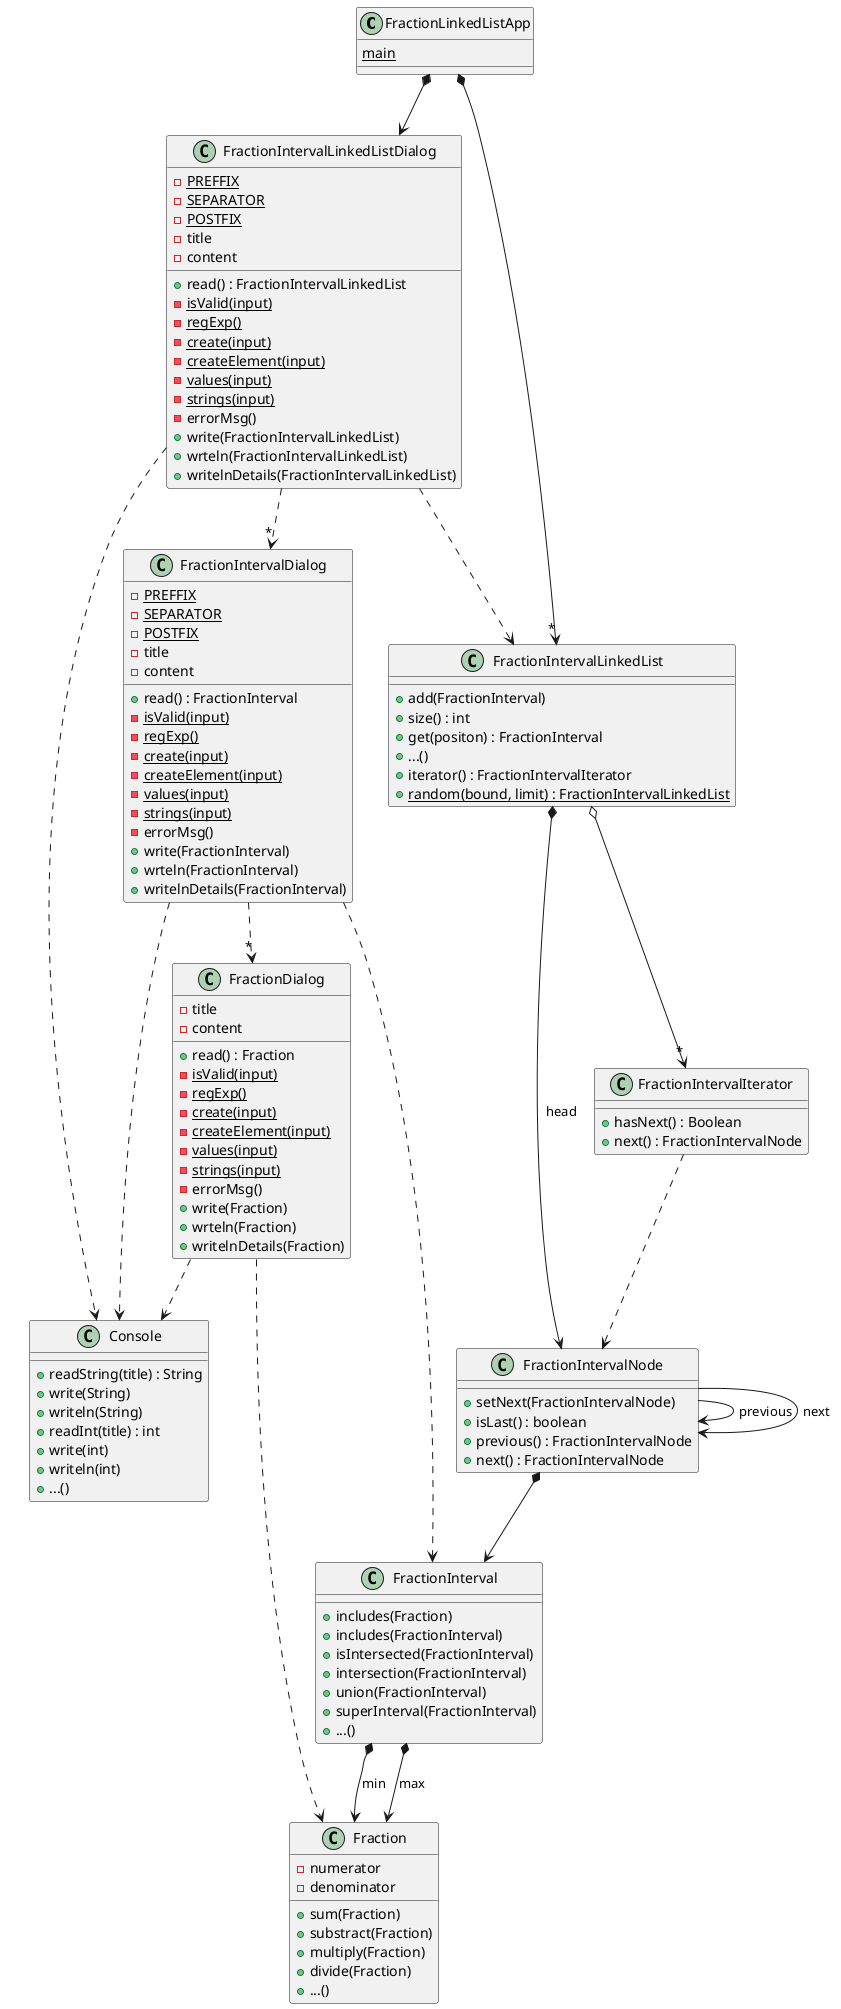 @startuml mecanismo

class FractionLinkedListApp{
    {static} main
}

class FractionIntervalLinkedListDialog {
    - {static} PREFFIX
    - {static} SEPARATOR
    - {static} POSTFIX
    - title
    - content

    + read() : FractionIntervalLinkedList
    - {static} isValid(input)
    - {static} regExp()
    - {static} create(input)
    - {static} createElement(input)
    - {static} values(input)
    - {static} strings(input)
    - errorMsg()
    + write(FractionIntervalLinkedList)
    + wrteln(FractionIntervalLinkedList)
    + writelnDetails(FractionIntervalLinkedList)
}
class FractionIntervalDialog {
    - {static} PREFFIX
    - {static} SEPARATOR
    - {static} POSTFIX
    - title
    - content

    + read() : FractionInterval
    - {static} isValid(input)
    - {static} regExp()
    - {static} create(input)
    - {static} createElement(input)
    - {static} values(input)
    - {static} strings(input)
    - errorMsg()
    + write(FractionInterval)
    + wrteln(FractionInterval)
    + writelnDetails(FractionInterval)
}
class FractionDialog {
    - title
    - content

    + read() : Fraction
    - {static} isValid(input)
    - {static} regExp()
    - {static} create(input)
    - {static} createElement(input)
    - {static} values(input)
    - {static} strings(input)
    - errorMsg()
    + write(Fraction)
    + wrteln(Fraction)
    + writelnDetails(Fraction)
}
class Console{
    + readString(title) : String
    + write(String)
    + writeln(String)
    + readInt(title) : int
    + write(int)
    + writeln(int)
    + ...()
}

class FractionIntervalLinkedList{
    + add(FractionInterval)
    + size() : int
    + get(positon) : FractionInterval
    + ...()
    + iterator() : FractionIntervalIterator
    + {static} random(bound, limit) : FractionIntervalLinkedList
}
class FractionIntervalNode {
    + setNext(FractionIntervalNode)
    + isLast() : boolean
    + previous() : FractionIntervalNode
    + next() : FractionIntervalNode
}
class FractionIntervalIterator {
    + hasNext() : Boolean
    + next() : FractionIntervalNode
}
class FractionInterval {
    + includes(Fraction)
    + includes(FractionInterval)
    + isIntersected(FractionInterval)
    + intersection(FractionInterval)
    + union(FractionInterval)
    + superInterval(FractionInterval)
    + ...()
}
class Fraction {
    - numerator
    - denominator

    + sum(Fraction)
    + substract(Fraction)
    + multiply(Fraction)
    + divide(Fraction)
    + ...()
}

FractionLinkedListApp *-down-> FractionIntervalLinkedListDialog
FractionLinkedListApp *-down-> "*" FractionIntervalLinkedList

FractionIntervalLinkedListDialog .down.> "*" FractionIntervalDialog
FractionIntervalDialog .down.> "*" FractionDialog
FractionIntervalLinkedListDialog .down.> Console
FractionIntervalDialog .down.> Console
FractionDialog .down.> Console

FractionIntervalLinkedList *-down-> FractionIntervalNode : head
FractionIntervalNode *-down-> FractionInterval
FractionInterval *-down-> Fraction : min
FractionInterval *-down-> Fraction : max
FractionIntervalLinkedList o-down-> "*" FractionIntervalIterator
FractionIntervalIterator .down.> FractionIntervalNode
FractionIntervalNode --> FractionIntervalNode : previous
FractionIntervalNode --> FractionIntervalNode : next

FractionIntervalLinkedListDialog .down.> FractionIntervalLinkedList
FractionIntervalDialog .down.> FractionInterval
FractionDialog .down.> Fraction

@enduml
